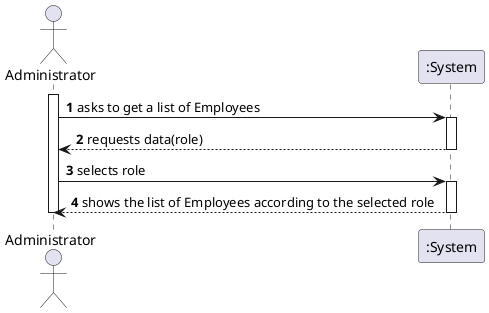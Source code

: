 @startuml
autonumber
actor "Administrator" as Admin

activate Admin
Admin -> ":System" : asks to get a list of Employees
activate ":System"
":System" --> Admin : requests data(role)
deactivate ":System"

Admin -> ":System" : selects role


activate ":System"
":System" --> Admin : shows the list of Employees according to the selected role
deactivate ":System"

deactivate Admin

@enduml